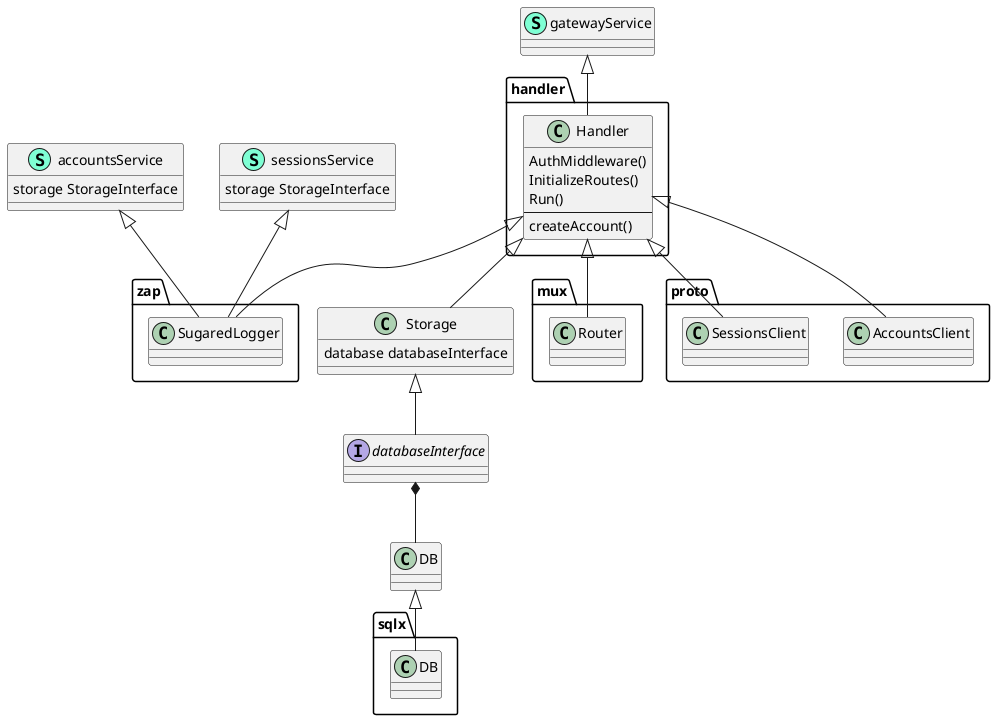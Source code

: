 @startuml myDiagram
!define LIGHTBLUE

set namespaceSeparator .

class gatewayService << (S,Aquamarine) >> {
}

' Microservices
class accountsService << (S,Aquamarine) >> {
    storage StorageInterface
}
class sessionsService << (S,Aquamarine) >> {
    storage StorageInterface
}

class handler.Handler {
    AuthMiddleware()
    InitializeRoutes()
    Run()
    --
    createAccount()
}

interface databaseInterface {
}

class Storage {
    database databaseInterface
}

class zap.SugaredLogger {
}

class mux.Router {
}

class proto.AccountsClient {
}
class proto.SessionsClient {
}

' Storage
class DB {
}
class sqlx.DB {
}

accountsService <|-- zap.SugaredLogger
sessionsService <|-- zap.SugaredLogger


gatewayService <|-- handler.Handler

handler.Handler <|-- zap.SugaredLogger
handler.Handler <|-- proto.AccountsClient
handler.Handler <|-- proto.SessionsClient
handler.Handler <|-- mux.Router
handler.Handler <|-- Storage

Storage <|-- databaseInterface
databaseInterface *-- DB
DB <|-- sqlx.DB

@enduml
